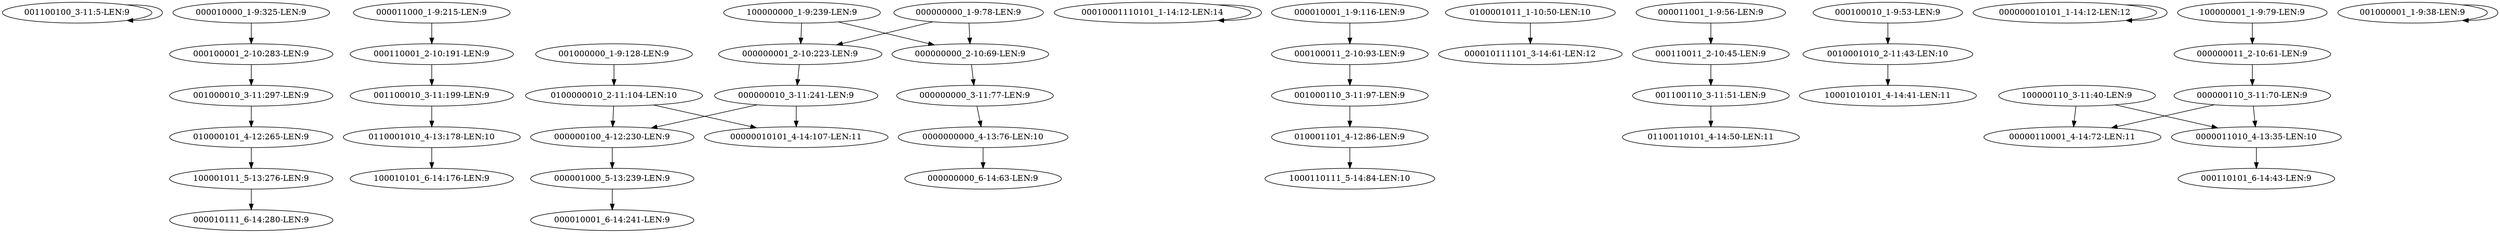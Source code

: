 digraph G {
    "001100100_3-11:5-LEN:9" -> "001100100_3-11:5-LEN:9";
    "001000010_3-11:297-LEN:9" -> "010000101_4-12:265-LEN:9";
    "001100010_3-11:199-LEN:9" -> "0110001010_4-13:178-LEN:10";
    "010000101_4-12:265-LEN:9" -> "100001011_5-13:276-LEN:9";
    "000000010_3-11:241-LEN:9" -> "00000010101_4-14:107-LEN:11";
    "000000010_3-11:241-LEN:9" -> "000000100_4-12:230-LEN:9";
    "000010000_1-9:325-LEN:9" -> "000100001_2-10:283-LEN:9";
    "001000000_1-9:128-LEN:9" -> "0100000010_2-11:104-LEN:10";
    "000000001_2-10:223-LEN:9" -> "000000010_3-11:241-LEN:9";
    "000100001_2-10:283-LEN:9" -> "001000010_3-11:297-LEN:9";
    "00010001110101_1-14:12-LEN:14" -> "00010001110101_1-14:12-LEN:14";
    "0000000000_4-13:76-LEN:10" -> "000000000_6-14:63-LEN:9";
    "010001101_4-12:86-LEN:9" -> "1000110111_5-14:84-LEN:10";
    "0100001011_1-10:50-LEN:10" -> "000010111101_3-14:61-LEN:12";
    "000000100_4-12:230-LEN:9" -> "000001000_5-13:239-LEN:9";
    "001100110_3-11:51-LEN:9" -> "01100110101_4-14:50-LEN:11";
    "0100000010_2-11:104-LEN:10" -> "00000010101_4-14:107-LEN:11";
    "0100000010_2-11:104-LEN:10" -> "000000100_4-12:230-LEN:9";
    "0010001010_2-11:43-LEN:10" -> "10001010101_4-14:41-LEN:11";
    "000000010101_1-14:12-LEN:12" -> "000000010101_1-14:12-LEN:12";
    "001000110_3-11:97-LEN:9" -> "010001101_4-12:86-LEN:9";
    "100000110_3-11:40-LEN:9" -> "00000110001_4-14:72-LEN:11";
    "100000110_3-11:40-LEN:9" -> "0000011010_4-13:35-LEN:10";
    "000100011_2-10:93-LEN:9" -> "001000110_3-11:97-LEN:9";
    "100000000_1-9:239-LEN:9" -> "000000001_2-10:223-LEN:9";
    "100000000_1-9:239-LEN:9" -> "000000000_2-10:69-LEN:9";
    "000011000_1-9:215-LEN:9" -> "000110001_2-10:191-LEN:9";
    "000110011_2-10:45-LEN:9" -> "001100110_3-11:51-LEN:9";
    "100001011_5-13:276-LEN:9" -> "000010111_6-14:280-LEN:9";
    "000000000_2-10:69-LEN:9" -> "000000000_3-11:77-LEN:9";
    "000000110_3-11:70-LEN:9" -> "00000110001_4-14:72-LEN:11";
    "000000110_3-11:70-LEN:9" -> "0000011010_4-13:35-LEN:10";
    "000110001_2-10:191-LEN:9" -> "001100010_3-11:199-LEN:9";
    "000000000_1-9:78-LEN:9" -> "000000001_2-10:223-LEN:9";
    "000000000_1-9:78-LEN:9" -> "000000000_2-10:69-LEN:9";
    "000000011_2-10:61-LEN:9" -> "000000110_3-11:70-LEN:9";
    "000010001_1-9:116-LEN:9" -> "000100011_2-10:93-LEN:9";
    "0000011010_4-13:35-LEN:10" -> "000110101_6-14:43-LEN:9";
    "000001000_5-13:239-LEN:9" -> "000010001_6-14:241-LEN:9";
    "000100010_1-9:53-LEN:9" -> "0010001010_2-11:43-LEN:10";
    "000000000_3-11:77-LEN:9" -> "0000000000_4-13:76-LEN:10";
    "000011001_1-9:56-LEN:9" -> "000110011_2-10:45-LEN:9";
    "0110001010_4-13:178-LEN:10" -> "100010101_6-14:176-LEN:9";
    "001000001_1-9:38-LEN:9" -> "001000001_1-9:38-LEN:9";
    "100000001_1-9:79-LEN:9" -> "000000011_2-10:61-LEN:9";
}
